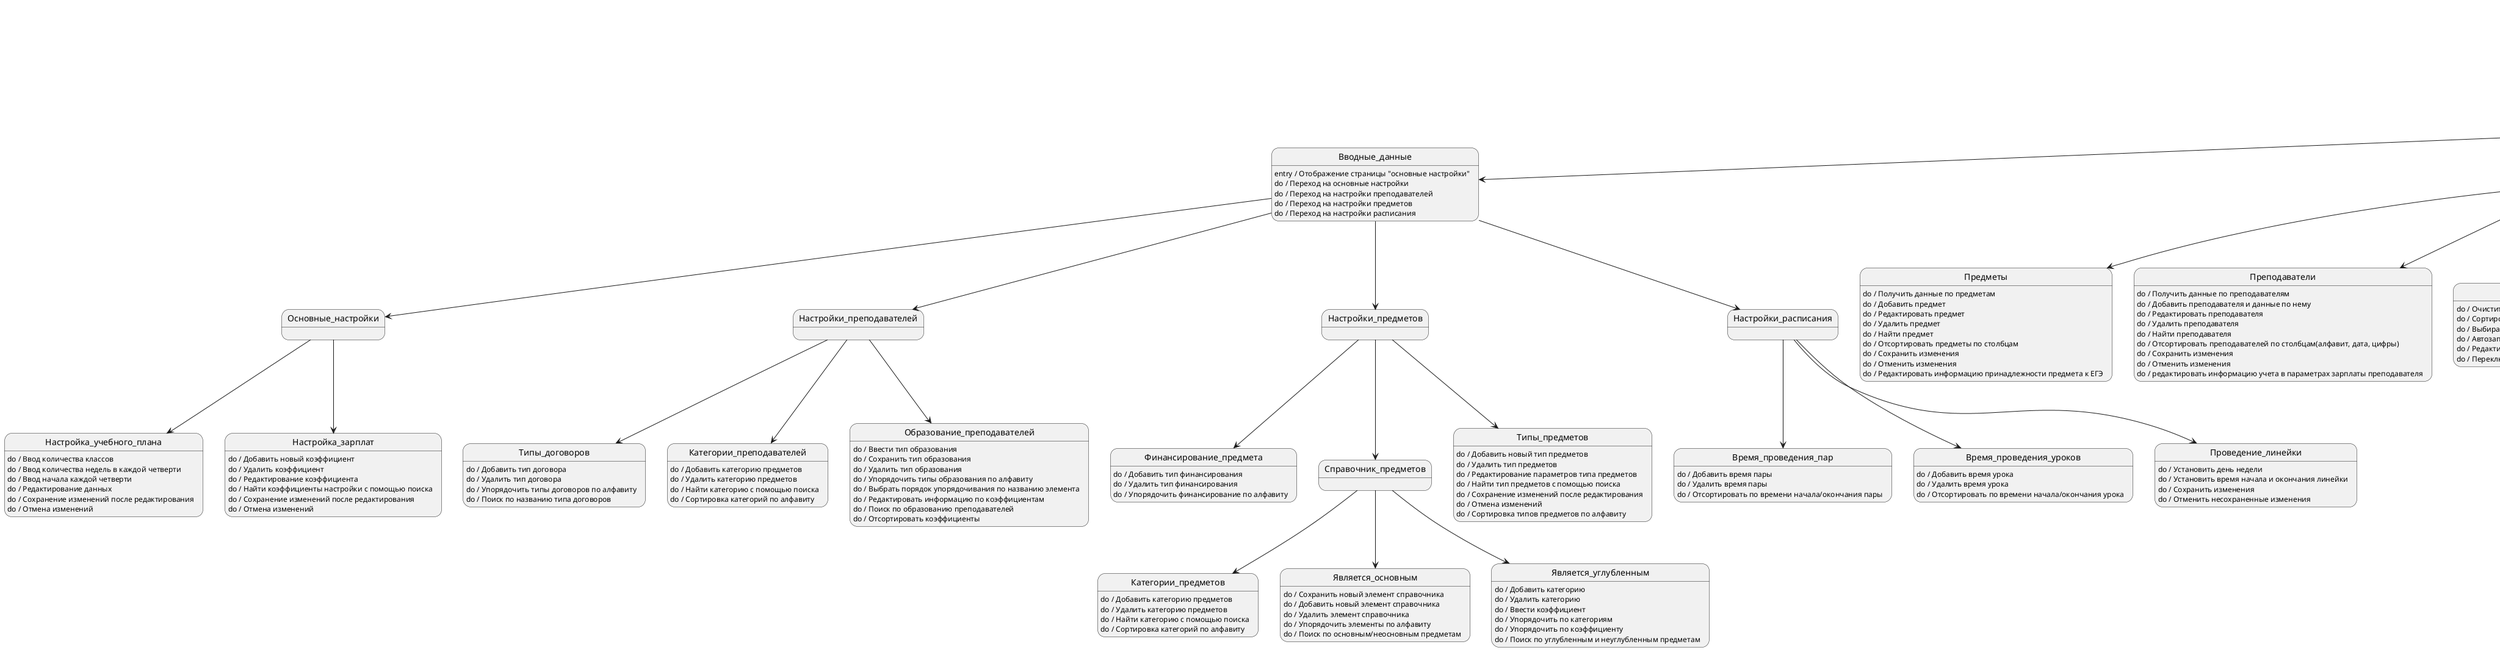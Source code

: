@startuml Диаграмма состояний

[*] --> Вход
    Вход : entry / Ввод пароля
    Вход : do / Выбор учебного года
    Вход : exit / Выбор пункта меню

Вход --> Вводные_данные
    Вводные_данные : entry / Отображение страницы "основные настройки"
    Вводные_данные : do / Переход на основные настройки
    Вводные_данные : do / Переход на настройки преподавателей
    Вводные_данные : do / Переход на настройки предметов
    Вводные_данные : do / Переход на настройки расписания

Вводные_данные --> Основные_настройки
Основные_настройки --> Настройка_учебного_плана
    Настройка_учебного_плана : do / Ввод количества классов
    Настройка_учебного_плана : do / Ввод количества недель в каждой четверти
    Настройка_учебного_плана : do / Ввод начала каждой четверти
    Настройка_учебного_плана : do / Редактирование данных
    Настройка_учебного_плана : do / Сохранение изменений после редактирования
    Настройка_учебного_плана : do / Отмена изменений

Основные_настройки --> Настройка_зарплат
    Настройка_зарплат : do / Добавить новый коэффициент
    Настройка_зарплат : do / Удалить коэффициент
    Настройка_зарплат : do / Редактирование коэффициента
    Настройка_зарплат : do / Найти коэффициенты настройки с помощью поиска
    Настройка_зарплат : do / Сохранение изменений после редактирования
    Настройка_зарплат : do / Отмена изменений

Вводные_данные --> Настройки_преподавателей
Настройки_преподавателей --> Типы_договоров
    Типы_договоров : do / Добавить тип договора
    Типы_договоров : do / Удалить тип договора
    Типы_договоров : do / Упорядочить типы договоров по алфавиту
    Типы_договоров : do / Поиск по названию типа договоров

Настройки_преподавателей --> Категории_преподавателей
    Категории_преподавателей : do / Добавить категорию предметов
    Категории_преподавателей : do / Удалить категорию предметов
    Категории_преподавателей : do / Найти категорию с помощью поиска
    Категории_преподавателей : do / Сортировка категорий по алфавиту

Настройки_преподавателей --> Образование_преподавателей
    Образование_преподавателей : do / Ввести тип образования
    Образование_преподавателей : do / Сохранить тип образования
    Образование_преподавателей : do / Удалить тип образования
    Образование_преподавателей : do / Упорядочить типы образования по алфавиту
    Образование_преподавателей : do / Выбрать порядок упорядочивания по названию элемента
    Образование_преподавателей : do / Редактировать информацию по коэффициентам
    Образование_преподавателей : do / Поиск по образованию преподавателей
    Образование_преподавателей : do / Отсортировать коэффициенты

Вводные_данные --> Настройки_предметов
Настройки_предметов --> Финансирование_предмета
    Финансирование_предмета : do / Добавить тип финансирования
    Финансирование_предмета : do / Удалить тип финансирования
    Финансирование_предмета : do / Упорядочить финансирование по алфавиту

Настройки_предметов --> Справочник_предметов
Справочник_предметов --> Категории_предметов
    Категории_предметов : do / Добавить категорию предметов
    Категории_предметов : do / Удалить категорию предметов
    Категории_предметов : do / Найти категорию с помощью поиска
    Категории_предметов : do / Сортировка категорий по алфавиту

Справочник_предметов --> Является_основным
    Является_основным : do / Сохранить новый элемент справочника
    Является_основным : do / Добавить новый элемент справочника
    Является_основным : do / Удалить элемент справочника
    Является_основным : do / Упорядочить элементы по алфавиту
    Является_основным : do / Поиск по основным/неосновным предметам

Справочник_предметов --> Является_углубленным
    Является_углубленным : do / Добавить категорию
    Является_углубленным : do / Удалить категорию
    Является_углубленным : do / Ввести коэффициент
    Является_углубленным : do / Упорядочить по категориям
    Является_углубленным : do / Упорядочить по коэффициенту
    Является_углубленным : do / Поиск по углубленным и неуглубленным предметам

Настройки_предметов --> Типы_предметов
    Типы_предметов : do / Добавить новый тип предметов
    Типы_предметов : do / Удалить тип предметов
    Типы_предметов : do / Редактирование параметров типа предметов
    Типы_предметов : do / Найти тип предметов с помощью поиска
    Типы_предметов : do / Сохранение изменений после редактирования
    Типы_предметов : do / Отмена изменений
    Типы_предметов : do / Сортировка типов предметов по алфавиту

Вводные_данные --> Настройки_расписания
Настройки_расписания --> Время_проведения_пар
    Время_проведения_пар : do / Добавить время пары
    Время_проведения_пар : do / Удалить время пары
    Время_проведения_пар : do / Отсортировать по времени начала/окончания пары

Настройки_расписания --> Время_проведения_уроков
    Время_проведения_уроков : do / Добавить время урока
    Время_проведения_уроков : do / Удалить время урока
    Время_проведения_уроков : do / Отсортировать по времени начала/окончания урока

Настройки_расписания --> Проведение_линейки
    Проведение_линейки : do / Установить день недели
    Проведение_линейки : do / Установить время начала и окончания линейки
    Проведение_линейки : do / Сохранить изменения
    Проведение_линейки : do / Отменить несохраненные изменения

Вход --> Учебный_план
Учебный_план --> Предметы
    Предметы : do / Получить данные по предметам
    Предметы : do / Добавить предмет
    Предметы : do / Редактировать предмет
    Предметы : do / Удалить предмет
    Предметы : do / Найти предмет
    Предметы : do / Отсортировать предметы по столбцам
    Предметы : do / Сохранить изменения
    Предметы : do / Отменить изменения
    Предметы : do / Редактировать информацию принадлежности предмета к ЕГЭ

Учебный_план --> Преподаватели
    Преподаватели : do / Получить данные по преподавателям
    Преподаватели : do / Добавить преподавателя и данные по нему
    Преподаватели : do / Редактировать преподавателя
    Преподаватели : do / Удалить преподавателя
    Преподаватели : do / Найти преподавателя
    Преподаватели : do / Отсортировать преподавателей по столбцам(алфавит, дата, цифры)
    Преподаватели : do / Сохранить изменения
    Преподаватели : do / Отменить изменения
    Преподаватели : do / редактировать информацию учета в параметрах зарплаты преподавателя

Учебный_план --> учебный_план
    учебный_план : do / Очистить четверть
    учебный_план : do / Сортировка по возрастанию и убыванию
    учебный_план : do / Выбирать столбец по которому сортировать информацию
    учебный_план : do / Автозаполнение четвертей по первым 2 неделям
    учебный_план : do / Редактирование четвертей
    учебный_план : do / Переключаться между 10 и 11 классом

Учебный_план --> Назначение
    Назначение : do / Получить данные по назначениям
    Назначение : do / Добавить назначение
    Назначение : do / Редактировать назначение
    Назначение : do / Удалить назначение
    Назначение : do / Найти назначение
    Назначение : do / Отсортировать назначения по столбцам
    Назначение : do / Получить расхождения по назначениям
    Назначение : do / Выбрать класс для назначений
    Назначение : do / Сохранить изменения
    Назначение : do / Отменить изменения

Вход --> Финансовый_отчет
Финансовый_отчет --> Тарификация
    Тарификация : do / Выгрузить в формат excel
    Тарификация : do / Выбирать столбец по которому сортировать информацию
    Тарификация : do / Поиск по ключевому слову в таблице

Финансовый_отчет --> Внебюджет
    Внебюджет : do / Выгрузить в формат excel
    Внебюджет : do / Выбирать столбец по которому сортировать информацию
    Внебюджет : do / Поиск по ключевому слову в таблице

Финансовый_отчет --> Финальный_отчет
    Финальный_отчет : do / Выгрузить в формат excel
    Финальный_отчет : do / Выбирать столбец по которому сортировать информацию
    Финальный_отчет : do / Поиск по ключевому слову в таблице

Финансовый_отчет --> Внебюджетные_категории
    Внебюджетные_категории : do / Получить данные по внебюджетным категориям
    Внебюджетные_категории : do / Добавить внебюджетную категорию и стоимость часа
    Внебюджетные_категории : do / Редактировать внебюджетную категорию
    Внебюджетные_категории : do / Найти внебюджетную категорию
    Внебюджетные_категории : do / Сохранять пропорцию при выводе внебюджетных категорий
    Внебюджетные_категории : do / Отсортировать внебюджетные категории по столбцам
    Внебюджетные_категории : do / Сохранить изменения
    Внебюджетные_категории : do / Отменить изменения

Вход --> Статистика
Статистика --> Статистика_бюджетов
Статистика_бюджетов --> Статистика_бюджетов_10_класс
    Статистика_бюджетов_10_класс : do / Выбирать столбец по которому сортировать информацию
    Статистика_бюджетов_10_класс : do / Поиск по ключевому слову в таблице

Статистика_бюджетов --> Статистика_бюджетов_11_класс
    Статистика_бюджетов_11_класс : do / Выбирать столбец по которому сортировать информацию
    Статистика_бюджетов_11_класс : do / Поиск по ключевому слову в таблице

Статистика_бюджетов --> Статистика_бюджетов_общая
    Статистика_бюджетов_общая : do / Выбирать столбец по которому сортировать информацию
    Статистика_бюджетов_общая : do / Поиск по ключевому слову в таблице

Статистика --> Статистика_категорий
    Статистика_категорий : do / Выбирать столбец по которому сортировать информацию
    Статистика_категорий : do / Поиск по ключевому слову в таблице

Статистика --> Статистика_преподавателей
    Статистика_преподавателей : do / Выбирать столбец по которому сортировать информацию
    Статистика_преподавателей : do / Поиск по ключевому слову в таблице

Вход --> План_курсов

Вход --> Расписание_занятий

Вход --> Расписание_курсов

Вход --> Контроль_учебного_плана_за_месяц
    Контроль_учебного_плана_за_месяц : do / Выгрузить в формат excel
    Контроль_учебного_плана_за_месяц : do / Выбирать столбец по которому сортировать информацию
    Контроль_учебного_плана_за_месяц : do / Поиск по ключевому слову в таблице
    Контроль_учебного_плана_за_месяц : do / Переключение между месяцами
    Контроль_учебного_плана_за_месяц : do / Переключение между договорами
    Контроль_учебного_плана_за_месяц : do / Открыть просмотр комментариев

Вход --> Контроль_учебного_плана_за_год
    Контроль_учебного_плана_за_год : do / Выгрузить в формат excel
    Контроль_учебного_плана_за_год : do / Выбирать столбец по которому сортировать информацию
    Контроль_учебного_плана_за_год : do / Поиск по ключевому слову в таблице
    Контроль_учебного_плана_за_год : do / Переключение между месяцами
    Контроль_учебного_плана_за_год : do / Переключение между договорами
    Контроль_учебного_плана_за_год : do / Открыть просмотр комментариев

@enduml